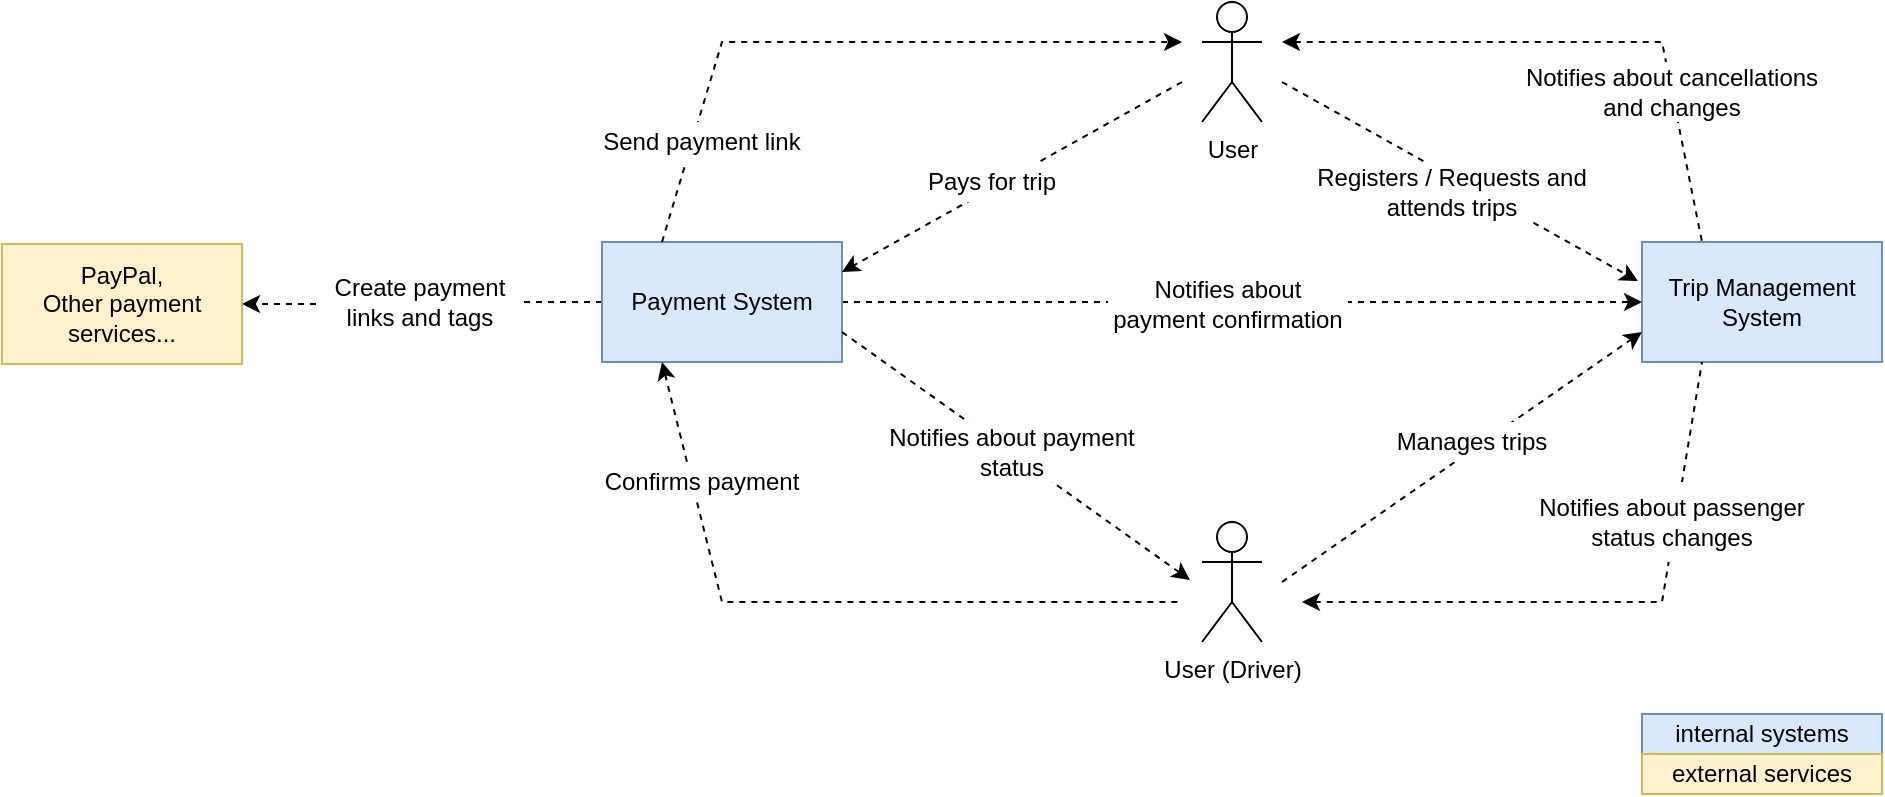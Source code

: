 <mxfile version="22.1.0" type="device">
  <diagram name="Seite-1" id="9qtiHsYRXhi_rIvN6QHg">
    <mxGraphModel dx="1430" dy="757" grid="1" gridSize="10" guides="1" tooltips="1" connect="1" arrows="1" fold="1" page="1" pageScale="1" pageWidth="1169" pageHeight="827" math="0" shadow="0">
      <root>
        <mxCell id="0" />
        <mxCell id="1" parent="0" />
        <mxCell id="DucRvNVN7_RUR9OL1qth-1" value="Trip Management System" style="rounded=0;whiteSpace=wrap;html=1;fillColor=#dae8fc;strokeColor=#6c8ebf;" vertex="1" parent="1">
          <mxGeometry x="900" y="374" width="120" height="60" as="geometry" />
        </mxCell>
        <mxCell id="DucRvNVN7_RUR9OL1qth-29" style="edgeStyle=orthogonalEdgeStyle;rounded=0;orthogonalLoop=1;jettySize=auto;html=1;entryX=0;entryY=0.5;entryDx=0;entryDy=0;dashed=1;" edge="1" parent="1" source="DucRvNVN7_RUR9OL1qth-2" target="DucRvNVN7_RUR9OL1qth-1">
          <mxGeometry relative="1" as="geometry" />
        </mxCell>
        <mxCell id="DucRvNVN7_RUR9OL1qth-34" style="edgeStyle=orthogonalEdgeStyle;rounded=0;orthogonalLoop=1;jettySize=auto;html=1;entryX=1;entryY=0.5;entryDx=0;entryDy=0;dashed=1;" edge="1" parent="1" source="DucRvNVN7_RUR9OL1qth-2" target="DucRvNVN7_RUR9OL1qth-33">
          <mxGeometry relative="1" as="geometry" />
        </mxCell>
        <mxCell id="DucRvNVN7_RUR9OL1qth-2" value="Payment System" style="rounded=0;whiteSpace=wrap;html=1;fillColor=#dae8fc;strokeColor=#6c8ebf;" vertex="1" parent="1">
          <mxGeometry x="380" y="374" width="120" height="60" as="geometry" />
        </mxCell>
        <mxCell id="DucRvNVN7_RUR9OL1qth-3" value="User (Driver)" style="shape=umlActor;verticalLabelPosition=bottom;verticalAlign=top;html=1;" vertex="1" parent="1">
          <mxGeometry x="680" y="514" width="30" height="60" as="geometry" />
        </mxCell>
        <mxCell id="DucRvNVN7_RUR9OL1qth-4" value="User" style="shape=umlActor;verticalLabelPosition=bottom;verticalAlign=top;html=1;" vertex="1" parent="1">
          <mxGeometry x="680" y="254" width="30" height="60" as="geometry" />
        </mxCell>
        <mxCell id="DucRvNVN7_RUR9OL1qth-5" value="" style="endArrow=classic;html=1;rounded=0;entryX=0;entryY=0.75;entryDx=0;entryDy=0;dashed=1;" edge="1" parent="1" target="DucRvNVN7_RUR9OL1qth-1">
          <mxGeometry width="50" height="50" relative="1" as="geometry">
            <mxPoint x="720" y="544" as="sourcePoint" />
            <mxPoint x="910" y="424" as="targetPoint" />
          </mxGeometry>
        </mxCell>
        <mxCell id="DucRvNVN7_RUR9OL1qth-10" value="Manages trips" style="text;html=1;strokeColor=none;fillColor=default;align=center;verticalAlign=middle;whiteSpace=wrap;rounded=0;" vertex="1" parent="1">
          <mxGeometry x="770" y="464" width="90" height="20" as="geometry" />
        </mxCell>
        <mxCell id="DucRvNVN7_RUR9OL1qth-13" value="" style="endArrow=classic;html=1;rounded=0;entryX=-0.017;entryY=0.326;entryDx=0;entryDy=0;dashed=1;entryPerimeter=0;" edge="1" parent="1" target="DucRvNVN7_RUR9OL1qth-1">
          <mxGeometry width="50" height="50" relative="1" as="geometry">
            <mxPoint x="720" y="294" as="sourcePoint" />
            <mxPoint x="890" y="389" as="targetPoint" />
          </mxGeometry>
        </mxCell>
        <mxCell id="DucRvNVN7_RUR9OL1qth-14" value="Registers / Requests and attends trips" style="text;html=1;strokeColor=none;fillColor=default;align=center;verticalAlign=middle;whiteSpace=wrap;rounded=0;" vertex="1" parent="1">
          <mxGeometry x="730" y="334" width="150" height="30" as="geometry" />
        </mxCell>
        <mxCell id="DucRvNVN7_RUR9OL1qth-15" value="" style="endArrow=none;html=1;rounded=0;entryX=0.25;entryY=1;entryDx=0;entryDy=0;dashed=1;startArrow=classic;startFill=1;endFill=0;" edge="1" parent="1" target="DucRvNVN7_RUR9OL1qth-1">
          <mxGeometry width="50" height="50" relative="1" as="geometry">
            <mxPoint x="730" y="554" as="sourcePoint" />
            <mxPoint x="910" y="429" as="targetPoint" />
            <Array as="points">
              <mxPoint x="910" y="554" />
            </Array>
          </mxGeometry>
        </mxCell>
        <mxCell id="DucRvNVN7_RUR9OL1qth-16" value="Notifies about passenger status changes" style="text;html=1;strokeColor=none;fillColor=default;align=center;verticalAlign=middle;whiteSpace=wrap;rounded=0;" vertex="1" parent="1">
          <mxGeometry x="840" y="494" width="150" height="40" as="geometry" />
        </mxCell>
        <mxCell id="DucRvNVN7_RUR9OL1qth-18" value="" style="endArrow=none;html=1;rounded=0;entryX=0.25;entryY=0;entryDx=0;entryDy=0;dashed=1;endFill=0;startArrow=classic;startFill=1;" edge="1" parent="1" target="DucRvNVN7_RUR9OL1qth-1">
          <mxGeometry width="50" height="50" relative="1" as="geometry">
            <mxPoint x="720" y="274" as="sourcePoint" />
            <mxPoint x="908" y="404" as="targetPoint" />
            <Array as="points">
              <mxPoint x="910" y="274" />
            </Array>
          </mxGeometry>
        </mxCell>
        <mxCell id="DucRvNVN7_RUR9OL1qth-19" value="Notifies about cancellations and changes" style="text;html=1;strokeColor=none;fillColor=default;align=center;verticalAlign=middle;whiteSpace=wrap;rounded=0;" vertex="1" parent="1">
          <mxGeometry x="840" y="284" width="150" height="30" as="geometry" />
        </mxCell>
        <mxCell id="DucRvNVN7_RUR9OL1qth-21" value="" style="endArrow=classic;html=1;rounded=0;entryX=1;entryY=0.25;entryDx=0;entryDy=0;dashed=1;" edge="1" parent="1" target="DucRvNVN7_RUR9OL1qth-2">
          <mxGeometry width="50" height="50" relative="1" as="geometry">
            <mxPoint x="670" y="294" as="sourcePoint" />
            <mxPoint x="848" y="394" as="targetPoint" />
          </mxGeometry>
        </mxCell>
        <mxCell id="DucRvNVN7_RUR9OL1qth-22" value="Pays for trip" style="text;html=1;strokeColor=none;fillColor=default;align=center;verticalAlign=middle;whiteSpace=wrap;rounded=0;" vertex="1" parent="1">
          <mxGeometry x="500" y="334" width="150" height="20" as="geometry" />
        </mxCell>
        <mxCell id="DucRvNVN7_RUR9OL1qth-23" value="" style="endArrow=classic;html=1;rounded=0;dashed=1;exitX=1;exitY=0.75;exitDx=0;exitDy=0;" edge="1" parent="1" source="DucRvNVN7_RUR9OL1qth-2">
          <mxGeometry width="50" height="50" relative="1" as="geometry">
            <mxPoint x="600" y="464" as="sourcePoint" />
            <mxPoint x="674" y="543" as="targetPoint" />
          </mxGeometry>
        </mxCell>
        <mxCell id="DucRvNVN7_RUR9OL1qth-25" value="Notifies about payment status" style="text;html=1;strokeColor=none;fillColor=default;align=center;verticalAlign=middle;whiteSpace=wrap;rounded=0;" vertex="1" parent="1">
          <mxGeometry x="510" y="464" width="150" height="30" as="geometry" />
        </mxCell>
        <mxCell id="DucRvNVN7_RUR9OL1qth-26" value="" style="endArrow=none;html=1;rounded=0;dashed=1;startArrow=classic;startFill=1;endFill=0;exitX=0.25;exitY=1;exitDx=0;exitDy=0;" edge="1" parent="1" source="DucRvNVN7_RUR9OL1qth-2">
          <mxGeometry width="50" height="50" relative="1" as="geometry">
            <mxPoint x="290" y="624" as="sourcePoint" />
            <mxPoint x="670" y="554" as="targetPoint" />
            <Array as="points">
              <mxPoint x="440" y="554" />
            </Array>
          </mxGeometry>
        </mxCell>
        <mxCell id="DucRvNVN7_RUR9OL1qth-27" value="" style="endArrow=classic;html=1;rounded=0;dashed=1;startArrow=none;startFill=0;endFill=1;exitX=0.25;exitY=0;exitDx=0;exitDy=0;" edge="1" parent="1" source="DucRvNVN7_RUR9OL1qth-2">
          <mxGeometry width="50" height="50" relative="1" as="geometry">
            <mxPoint x="410" y="154" as="sourcePoint" />
            <mxPoint x="670" y="274" as="targetPoint" />
            <Array as="points">
              <mxPoint x="440" y="274" />
            </Array>
          </mxGeometry>
        </mxCell>
        <mxCell id="DucRvNVN7_RUR9OL1qth-28" value="Send payment link" style="text;html=1;strokeColor=none;fillColor=default;align=center;verticalAlign=middle;whiteSpace=wrap;rounded=0;" vertex="1" parent="1">
          <mxGeometry x="370" y="314" width="120" height="20" as="geometry" />
        </mxCell>
        <mxCell id="DucRvNVN7_RUR9OL1qth-30" value="Notifies about payment confirmation" style="text;html=1;strokeColor=none;fillColor=default;align=center;verticalAlign=middle;whiteSpace=wrap;rounded=0;" vertex="1" parent="1">
          <mxGeometry x="633" y="387" width="120" height="36" as="geometry" />
        </mxCell>
        <mxCell id="DucRvNVN7_RUR9OL1qth-32" value="Confirms payment" style="text;html=1;strokeColor=none;fillColor=default;align=center;verticalAlign=middle;whiteSpace=wrap;rounded=0;" vertex="1" parent="1">
          <mxGeometry x="370" y="484" width="120" height="20" as="geometry" />
        </mxCell>
        <mxCell id="DucRvNVN7_RUR9OL1qth-33" value="PayPal,&lt;br&gt;Other payment services..." style="rounded=0;whiteSpace=wrap;html=1;fillColor=#fff2cc;strokeColor=#d6b656;" vertex="1" parent="1">
          <mxGeometry x="80" y="375" width="120" height="60" as="geometry" />
        </mxCell>
        <mxCell id="DucRvNVN7_RUR9OL1qth-35" value="Create payment links and tags" style="text;html=1;strokeColor=none;fillColor=default;align=center;verticalAlign=middle;whiteSpace=wrap;rounded=0;" vertex="1" parent="1">
          <mxGeometry x="240" y="379" width="98" height="50" as="geometry" />
        </mxCell>
        <mxCell id="DucRvNVN7_RUR9OL1qth-36" value="internal systems" style="whiteSpace=wrap;html=1;fillColor=#dae8fc;strokeColor=#6c8ebf;" vertex="1" parent="1">
          <mxGeometry x="900" y="610" width="120" height="20" as="geometry" />
        </mxCell>
        <mxCell id="DucRvNVN7_RUR9OL1qth-37" value="external services" style="whiteSpace=wrap;html=1;fillColor=#fff2cc;strokeColor=#d6b656;" vertex="1" parent="1">
          <mxGeometry x="900" y="630" width="120" height="20" as="geometry" />
        </mxCell>
      </root>
    </mxGraphModel>
  </diagram>
</mxfile>
